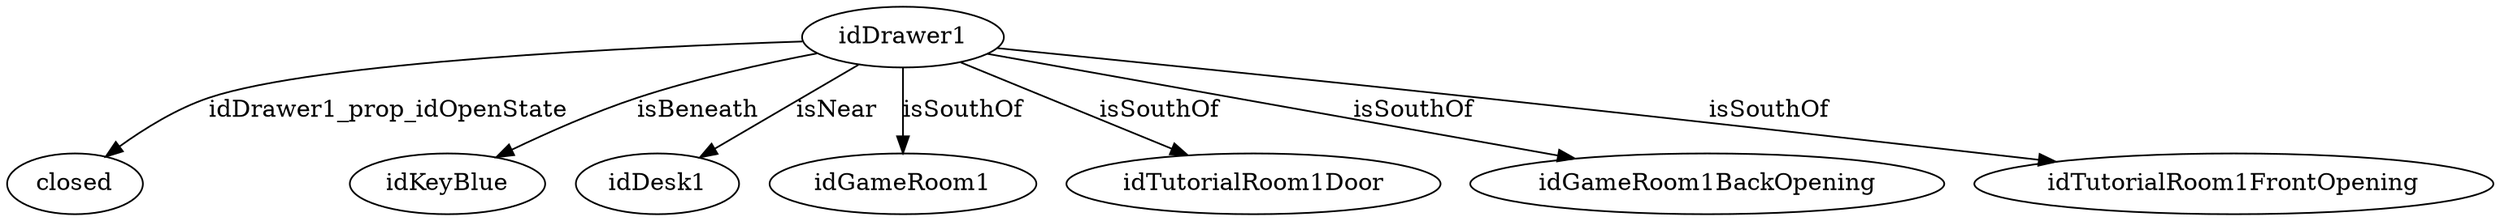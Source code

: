 strict digraph  {
idDrawer1 [node_type=entity_node];
closed [node_type=property_node];
idKeyBlue [node_type=entity_node];
idDesk1 [node_type=entity_node];
idGameRoom1 [node_type=entity_node];
idTutorialRoom1Door [node_type=entity_node];
idGameRoom1BackOpening [node_type=entity_node];
idTutorialRoom1FrontOpening [node_type=entity_node];
idDrawer1 -> closed  [edge_type=property, label=idDrawer1_prop_idOpenState];
idDrawer1 -> idKeyBlue  [edge_type=relationship, label=isBeneath];
idDrawer1 -> idDesk1  [edge_type=relationship, label=isNear];
idDrawer1 -> idGameRoom1  [edge_type=relationship, label=isSouthOf];
idDrawer1 -> idTutorialRoom1Door  [edge_type=relationship, label=isSouthOf];
idDrawer1 -> idGameRoom1BackOpening  [edge_type=relationship, label=isSouthOf];
idDrawer1 -> idTutorialRoom1FrontOpening  [edge_type=relationship, label=isSouthOf];
}
